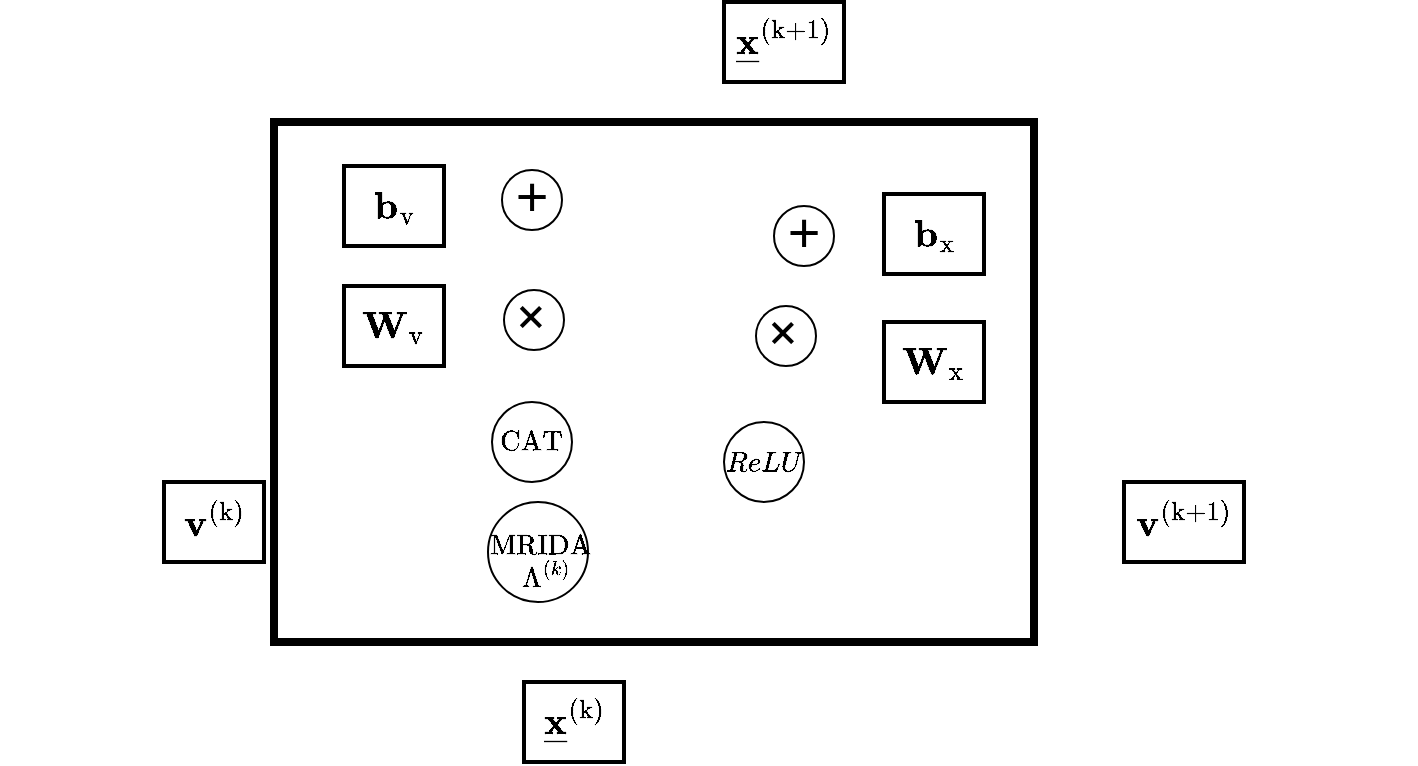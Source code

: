 <mxfile version="26.0.16">
  <diagram name="Page-1" id="LILOfGXhODGndpCMy18m">
    <mxGraphModel dx="548" dy="377" grid="1" gridSize="10" guides="1" tooltips="1" connect="1" arrows="1" fold="1" page="1" pageScale="1" pageWidth="850" pageHeight="1100" math="1" shadow="0">
      <root>
        <mxCell id="0" />
        <mxCell id="1" parent="0" />
        <mxCell id="wWsefobUhynSy_OAa6-d-1" value="" style="rounded=0;whiteSpace=wrap;html=1;fillColor=none;strokeWidth=4;movable=0;resizable=0;rotatable=0;deletable=0;editable=0;locked=1;connectable=0;" parent="1" vertex="1">
          <mxGeometry x="125" y="180" width="380" height="260" as="geometry" />
        </mxCell>
        <mxCell id="wWsefobUhynSy_OAa6-d-2" value="&lt;font style=&quot;font-size: 16px;&quot;&gt;$$\mathbf{W}_\mathrm{v}$$&lt;/font&gt;" style="rounded=0;whiteSpace=wrap;html=1;strokeWidth=2;" parent="1" vertex="1">
          <mxGeometry x="160" y="262" width="50" height="40" as="geometry" />
        </mxCell>
        <mxCell id="TFhZrps5ij43pGCwZ_8e-2" value="&lt;font style=&quot;font-size: 16px;&quot;&gt;$$\mathbf{b}_\mathrm{v}$$&lt;/font&gt;" style="rounded=0;whiteSpace=wrap;html=1;strokeWidth=2;" vertex="1" parent="1">
          <mxGeometry x="160" y="202" width="50" height="40" as="geometry" />
        </mxCell>
        <mxCell id="TFhZrps5ij43pGCwZ_8e-3" value="&lt;font style=&quot;font-size: 16px;&quot;&gt;$$\underline{\mathbf{x}}^{(\mathrm{k})}$$&lt;/font&gt;" style="rounded=0;whiteSpace=wrap;html=1;strokeWidth=2;" vertex="1" parent="1">
          <mxGeometry x="250" y="460" width="50" height="40" as="geometry" />
        </mxCell>
        <mxCell id="TFhZrps5ij43pGCwZ_8e-4" value="&lt;font style=&quot;font-size: 16px;&quot;&gt;$$\underline{\mathbf{x}}^{(\mathrm{k+1})}$$&lt;/font&gt;" style="rounded=0;whiteSpace=wrap;html=1;strokeWidth=2;" vertex="1" parent="1">
          <mxGeometry x="350" y="120" width="60" height="40" as="geometry" />
        </mxCell>
        <mxCell id="TFhZrps5ij43pGCwZ_8e-5" value="&lt;font style=&quot;font-size: 16px;&quot;&gt;$$\mathbf{v}^{(\mathrm{k})}$$&lt;/font&gt;" style="rounded=0;whiteSpace=wrap;html=1;strokeWidth=2;" vertex="1" parent="1">
          <mxGeometry x="70" y="360" width="50" height="40" as="geometry" />
        </mxCell>
        <mxCell id="TFhZrps5ij43pGCwZ_8e-6" value="&lt;font style=&quot;font-size: 16px;&quot;&gt;$$\mathbf{v}^{(\mathrm{k+1})}$$&lt;/font&gt;" style="rounded=0;whiteSpace=wrap;html=1;strokeWidth=2;" vertex="1" parent="1">
          <mxGeometry x="550" y="360" width="60" height="40" as="geometry" />
        </mxCell>
        <mxCell id="TFhZrps5ij43pGCwZ_8e-7" value="&lt;font style=&quot;font-size: 16px;&quot;&gt;$$\mathbf{b}_\mathrm{x}$$&lt;/font&gt;" style="rounded=0;whiteSpace=wrap;html=1;strokeWidth=2;" vertex="1" parent="1">
          <mxGeometry x="430" y="216" width="50" height="40" as="geometry" />
        </mxCell>
        <mxCell id="TFhZrps5ij43pGCwZ_8e-8" value="&lt;font style=&quot;font-size: 16px;&quot;&gt;$$\mathbf{W}_\mathrm{x}$$&lt;/font&gt;" style="rounded=0;whiteSpace=wrap;html=1;strokeWidth=2;" vertex="1" parent="1">
          <mxGeometry x="430" y="280" width="50" height="40" as="geometry" />
        </mxCell>
        <mxCell id="TFhZrps5ij43pGCwZ_8e-14" value="" style="group" vertex="1" connectable="0" parent="1">
          <mxGeometry x="224" y="202" width="60" height="32" as="geometry" />
        </mxCell>
        <mxCell id="TFhZrps5ij43pGCwZ_8e-10" value="" style="ellipse;whiteSpace=wrap;html=1;aspect=fixed;" vertex="1" parent="TFhZrps5ij43pGCwZ_8e-14">
          <mxGeometry x="15" y="2" width="30" height="30" as="geometry" />
        </mxCell>
        <mxCell id="TFhZrps5ij43pGCwZ_8e-13" value="&lt;font style=&quot;font-size: 28px;&quot;&gt;+&lt;/font&gt;" style="text;html=1;align=center;verticalAlign=middle;whiteSpace=wrap;rounded=0;" vertex="1" parent="TFhZrps5ij43pGCwZ_8e-14">
          <mxGeometry width="60" height="30" as="geometry" />
        </mxCell>
        <mxCell id="TFhZrps5ij43pGCwZ_8e-15" value="" style="group;rotation=-45;" vertex="1" connectable="0" parent="1">
          <mxGeometry x="224" y="262" width="60" height="32" as="geometry" />
        </mxCell>
        <mxCell id="TFhZrps5ij43pGCwZ_8e-16" value="" style="ellipse;whiteSpace=wrap;html=1;aspect=fixed;rotation=-45;" vertex="1" parent="TFhZrps5ij43pGCwZ_8e-15">
          <mxGeometry x="16" y="2" width="30" height="30" as="geometry" />
        </mxCell>
        <mxCell id="TFhZrps5ij43pGCwZ_8e-17" value="&lt;font style=&quot;font-size: 28px;&quot;&gt;+&lt;/font&gt;" style="text;html=1;align=center;verticalAlign=middle;whiteSpace=wrap;rounded=0;rotation=-45;" vertex="1" parent="TFhZrps5ij43pGCwZ_8e-15">
          <mxGeometry x="-1" width="60" height="30" as="geometry" />
        </mxCell>
        <mxCell id="TFhZrps5ij43pGCwZ_8e-18" value="" style="group" vertex="1" connectable="0" parent="1">
          <mxGeometry x="360" y="220" width="60" height="32" as="geometry" />
        </mxCell>
        <mxCell id="TFhZrps5ij43pGCwZ_8e-19" value="" style="ellipse;whiteSpace=wrap;html=1;aspect=fixed;" vertex="1" parent="TFhZrps5ij43pGCwZ_8e-18">
          <mxGeometry x="15" y="2" width="30" height="30" as="geometry" />
        </mxCell>
        <mxCell id="TFhZrps5ij43pGCwZ_8e-20" value="&lt;font style=&quot;font-size: 28px;&quot;&gt;+&lt;/font&gt;" style="text;html=1;align=center;verticalAlign=middle;whiteSpace=wrap;rounded=0;" vertex="1" parent="TFhZrps5ij43pGCwZ_8e-18">
          <mxGeometry width="60" height="30" as="geometry" />
        </mxCell>
        <mxCell id="TFhZrps5ij43pGCwZ_8e-21" value="" style="group;rotation=-45;" vertex="1" connectable="0" parent="1">
          <mxGeometry x="350" y="270" width="60" height="32" as="geometry" />
        </mxCell>
        <mxCell id="TFhZrps5ij43pGCwZ_8e-22" value="" style="ellipse;whiteSpace=wrap;html=1;aspect=fixed;rotation=-45;" vertex="1" parent="TFhZrps5ij43pGCwZ_8e-21">
          <mxGeometry x="16" y="2" width="30" height="30" as="geometry" />
        </mxCell>
        <mxCell id="TFhZrps5ij43pGCwZ_8e-23" value="&lt;font style=&quot;font-size: 28px;&quot;&gt;+&lt;/font&gt;" style="text;html=1;align=center;verticalAlign=middle;whiteSpace=wrap;rounded=0;rotation=-45;" vertex="1" parent="TFhZrps5ij43pGCwZ_8e-21">
          <mxGeometry x="-1" width="60" height="30" as="geometry" />
        </mxCell>
        <mxCell id="TFhZrps5ij43pGCwZ_8e-24" value="$$\mathrm{CAT}$$" style="ellipse;whiteSpace=wrap;html=1;aspect=fixed;" vertex="1" parent="1">
          <mxGeometry x="234" y="320" width="40" height="40" as="geometry" />
        </mxCell>
        <mxCell id="TFhZrps5ij43pGCwZ_8e-29" value="$$ReLU$$" style="ellipse;whiteSpace=wrap;html=1;aspect=fixed;" vertex="1" parent="1">
          <mxGeometry x="350" y="330" width="40" height="40" as="geometry" />
        </mxCell>
        <mxCell id="TFhZrps5ij43pGCwZ_8e-30" value="" style="group" vertex="1" connectable="0" parent="1">
          <mxGeometry x="228" y="370" width="63" height="52" as="geometry" />
        </mxCell>
        <mxCell id="TFhZrps5ij43pGCwZ_8e-26" value="" style="ellipse;whiteSpace=wrap;html=1;aspect=fixed;" vertex="1" parent="TFhZrps5ij43pGCwZ_8e-30">
          <mxGeometry x="4" width="50" height="50" as="geometry" />
        </mxCell>
        <mxCell id="TFhZrps5ij43pGCwZ_8e-27" value="$$\mathrm{MRIDA}$$" style="text;html=1;align=center;verticalAlign=middle;whiteSpace=wrap;rounded=0;" vertex="1" parent="TFhZrps5ij43pGCwZ_8e-30">
          <mxGeometry y="7" width="60" height="30" as="geometry" />
        </mxCell>
        <mxCell id="TFhZrps5ij43pGCwZ_8e-28" value="$$\Lambda^{(k)}$$" style="text;html=1;align=center;verticalAlign=middle;whiteSpace=wrap;rounded=0;" vertex="1" parent="TFhZrps5ij43pGCwZ_8e-30">
          <mxGeometry x="3" y="22" width="60" height="30" as="geometry" />
        </mxCell>
      </root>
    </mxGraphModel>
  </diagram>
</mxfile>
